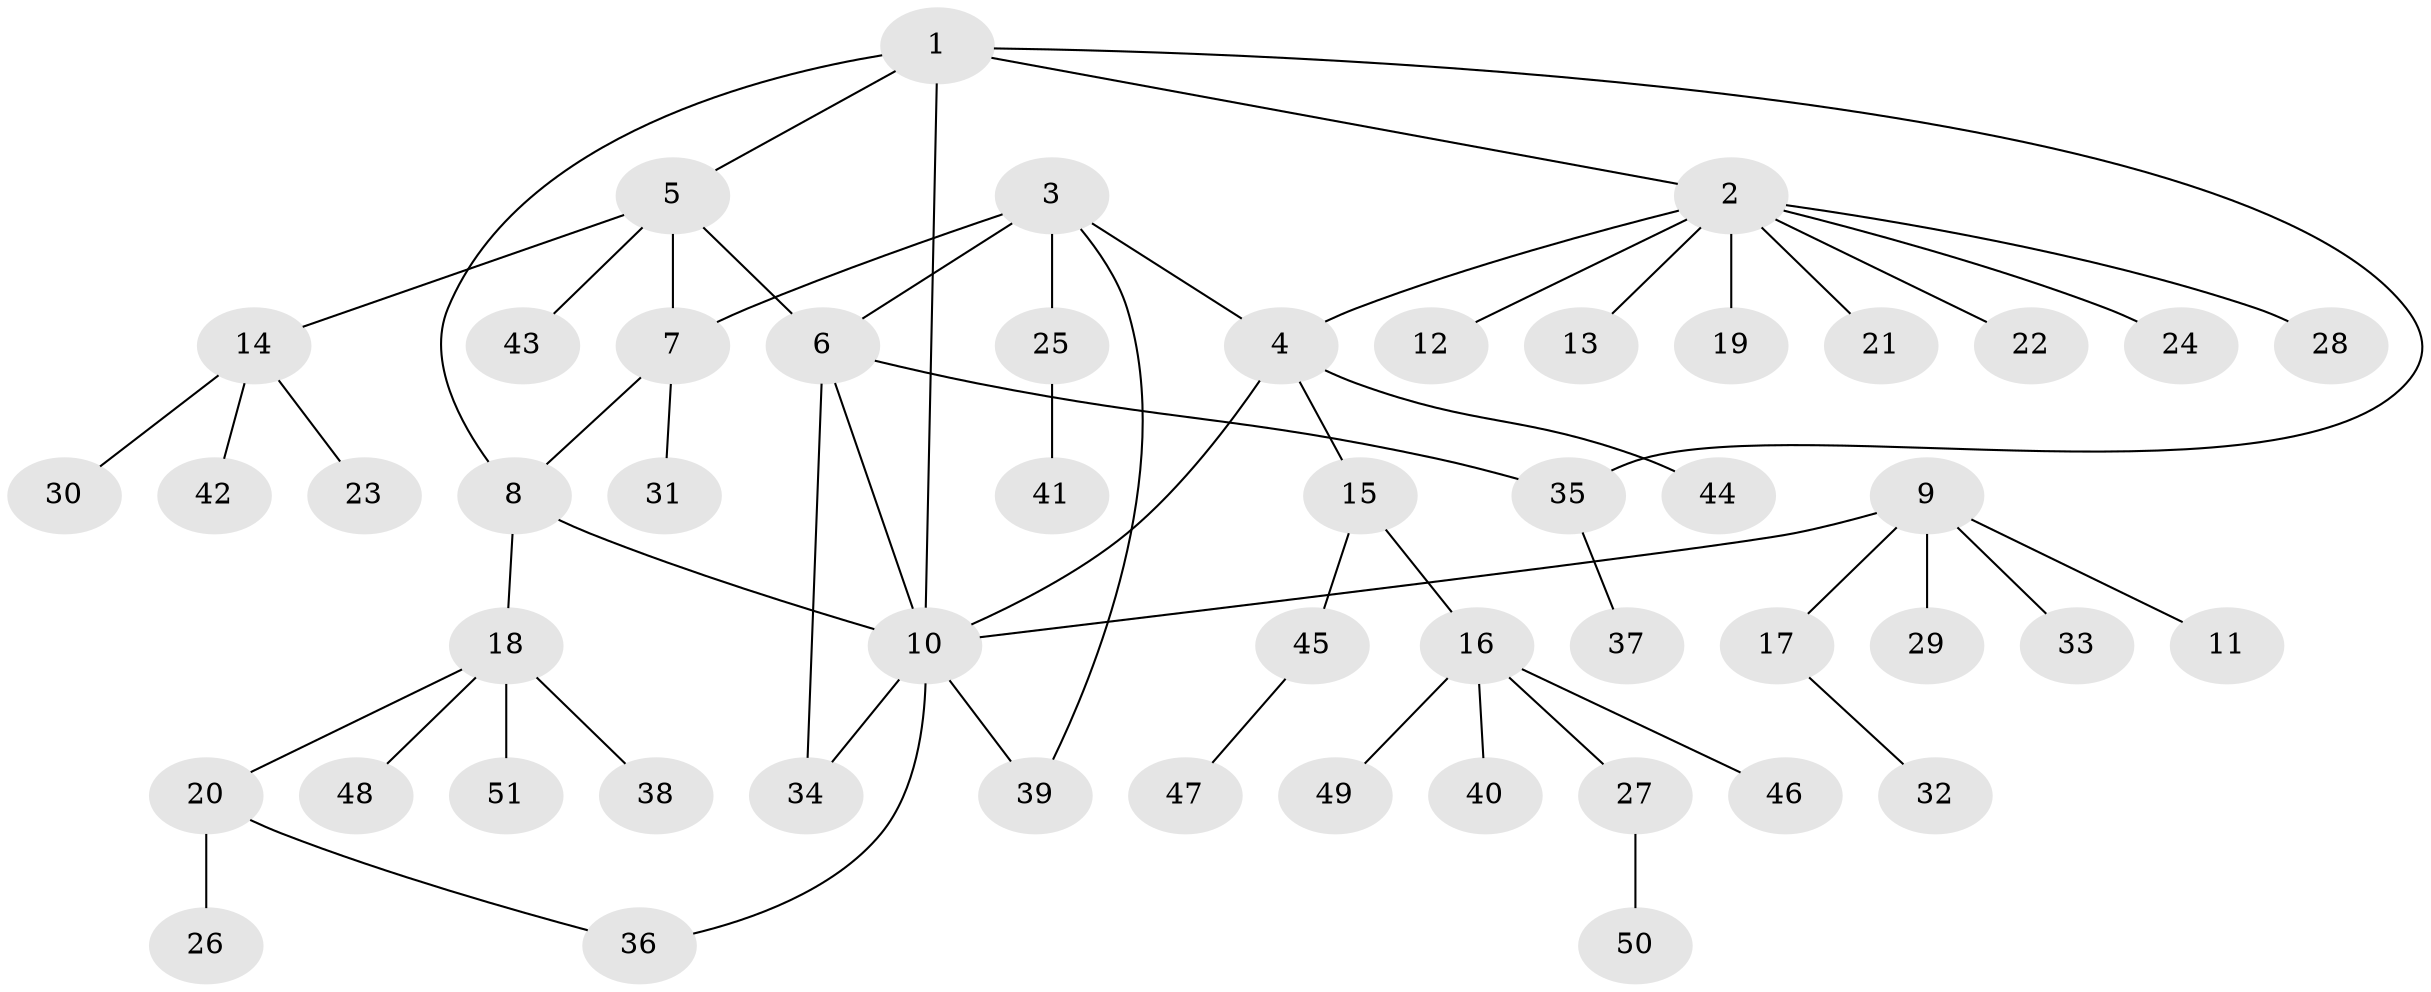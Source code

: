 // coarse degree distribution, {7: 0.05714285714285714, 8: 0.02857142857142857, 5: 0.02857142857142857, 4: 0.17142857142857143, 3: 0.11428571428571428, 1: 0.6}
// Generated by graph-tools (version 1.1) at 2025/42/03/06/25 10:42:09]
// undirected, 51 vertices, 60 edges
graph export_dot {
graph [start="1"]
  node [color=gray90,style=filled];
  1;
  2;
  3;
  4;
  5;
  6;
  7;
  8;
  9;
  10;
  11;
  12;
  13;
  14;
  15;
  16;
  17;
  18;
  19;
  20;
  21;
  22;
  23;
  24;
  25;
  26;
  27;
  28;
  29;
  30;
  31;
  32;
  33;
  34;
  35;
  36;
  37;
  38;
  39;
  40;
  41;
  42;
  43;
  44;
  45;
  46;
  47;
  48;
  49;
  50;
  51;
  1 -- 2;
  1 -- 5;
  1 -- 8;
  1 -- 10;
  1 -- 35;
  2 -- 4;
  2 -- 12;
  2 -- 13;
  2 -- 19;
  2 -- 21;
  2 -- 22;
  2 -- 24;
  2 -- 28;
  3 -- 4;
  3 -- 6;
  3 -- 7;
  3 -- 25;
  3 -- 39;
  4 -- 10;
  4 -- 15;
  4 -- 44;
  5 -- 6;
  5 -- 7;
  5 -- 14;
  5 -- 43;
  6 -- 10;
  6 -- 34;
  6 -- 35;
  7 -- 8;
  7 -- 31;
  8 -- 10;
  8 -- 18;
  9 -- 10;
  9 -- 11;
  9 -- 17;
  9 -- 29;
  9 -- 33;
  10 -- 34;
  10 -- 36;
  10 -- 39;
  14 -- 23;
  14 -- 30;
  14 -- 42;
  15 -- 16;
  15 -- 45;
  16 -- 27;
  16 -- 40;
  16 -- 46;
  16 -- 49;
  17 -- 32;
  18 -- 20;
  18 -- 38;
  18 -- 48;
  18 -- 51;
  20 -- 26;
  20 -- 36;
  25 -- 41;
  27 -- 50;
  35 -- 37;
  45 -- 47;
}
